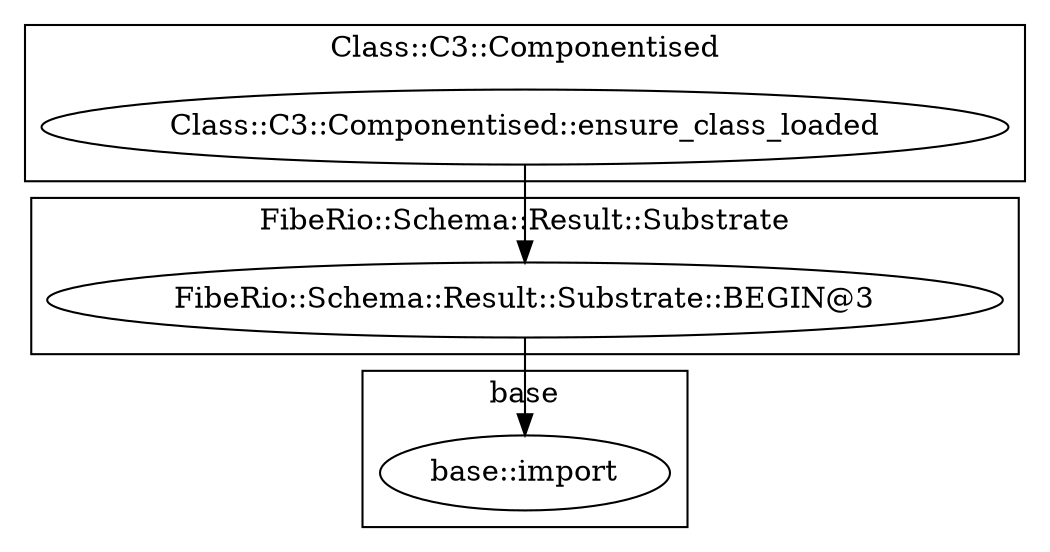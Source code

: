 digraph {
graph [overlap=false]
subgraph cluster_FibeRio_Schema_Result_Substrate {
	label="FibeRio::Schema::Result::Substrate";
	"FibeRio::Schema::Result::Substrate::BEGIN@3";
}
subgraph cluster_base {
	label="base";
	"base::import";
}
subgraph cluster_Class_C3_Componentised {
	label="Class::C3::Componentised";
	"Class::C3::Componentised::ensure_class_loaded";
}
"FibeRio::Schema::Result::Substrate::BEGIN@3" -> "base::import";
"Class::C3::Componentised::ensure_class_loaded" -> "FibeRio::Schema::Result::Substrate::BEGIN@3";
}
